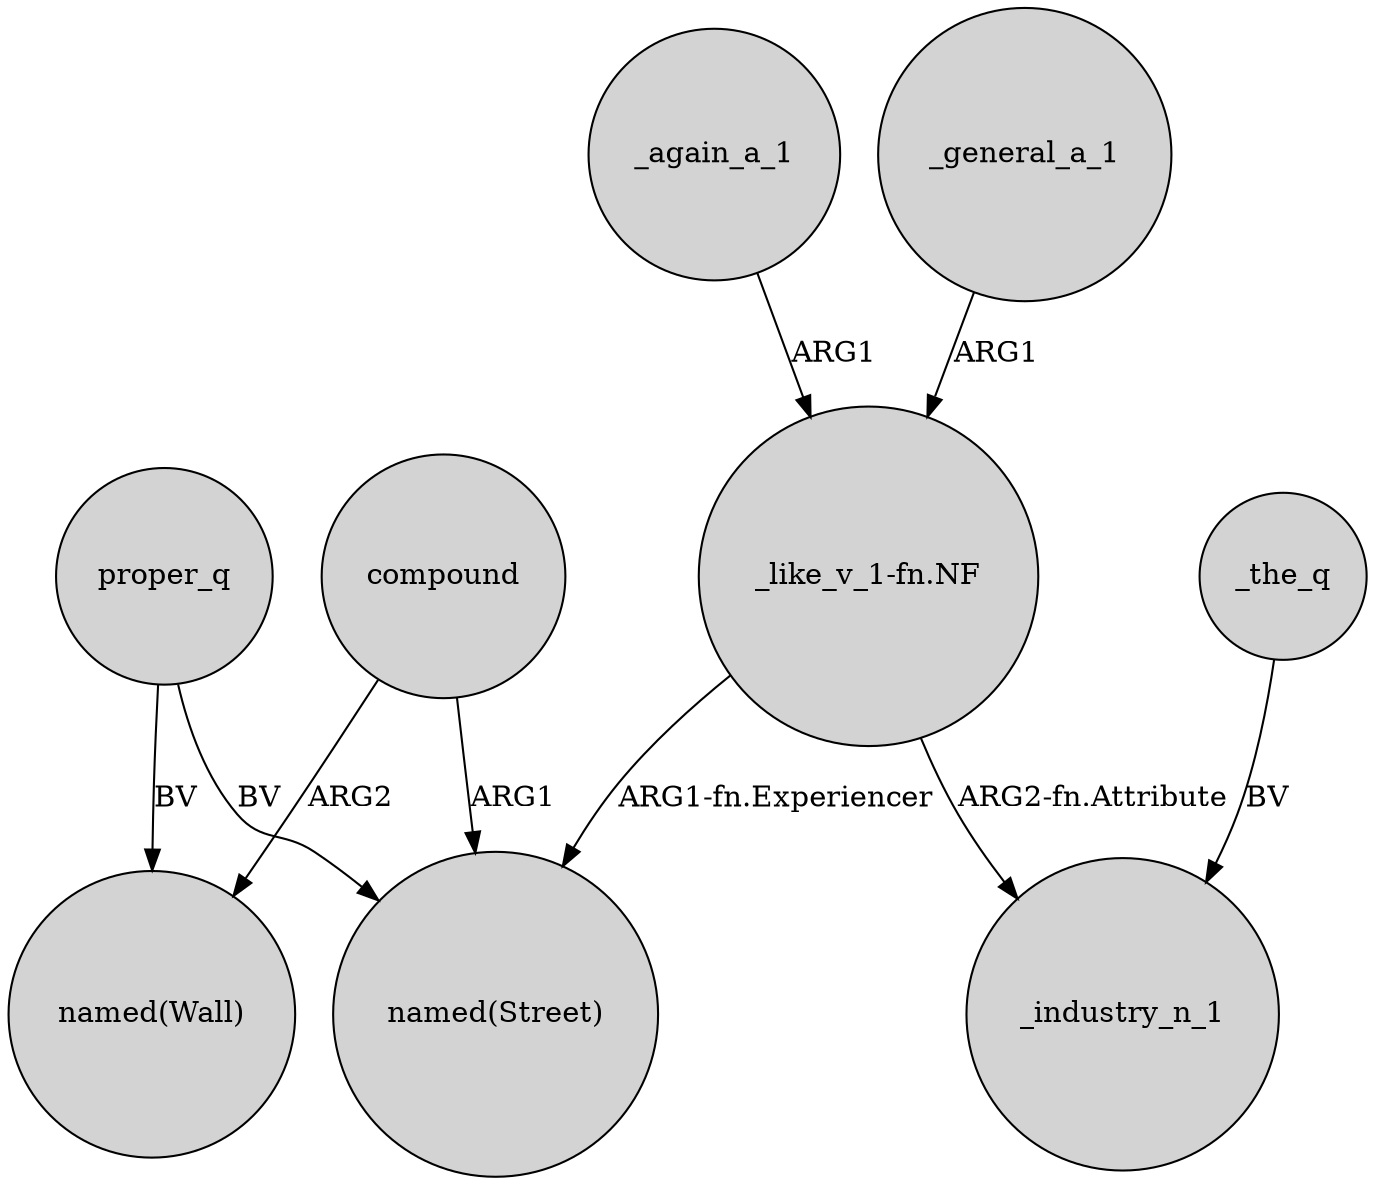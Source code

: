 digraph {
	node [shape=circle style=filled]
	compound -> "named(Wall)" [label=ARG2]
	"_like_v_1-fn.NF" -> _industry_n_1 [label="ARG2-fn.Attribute"]
	_again_a_1 -> "_like_v_1-fn.NF" [label=ARG1]
	_the_q -> _industry_n_1 [label=BV]
	"_like_v_1-fn.NF" -> "named(Street)" [label="ARG1-fn.Experiencer"]
	compound -> "named(Street)" [label=ARG1]
	proper_q -> "named(Wall)" [label=BV]
	_general_a_1 -> "_like_v_1-fn.NF" [label=ARG1]
	proper_q -> "named(Street)" [label=BV]
}
